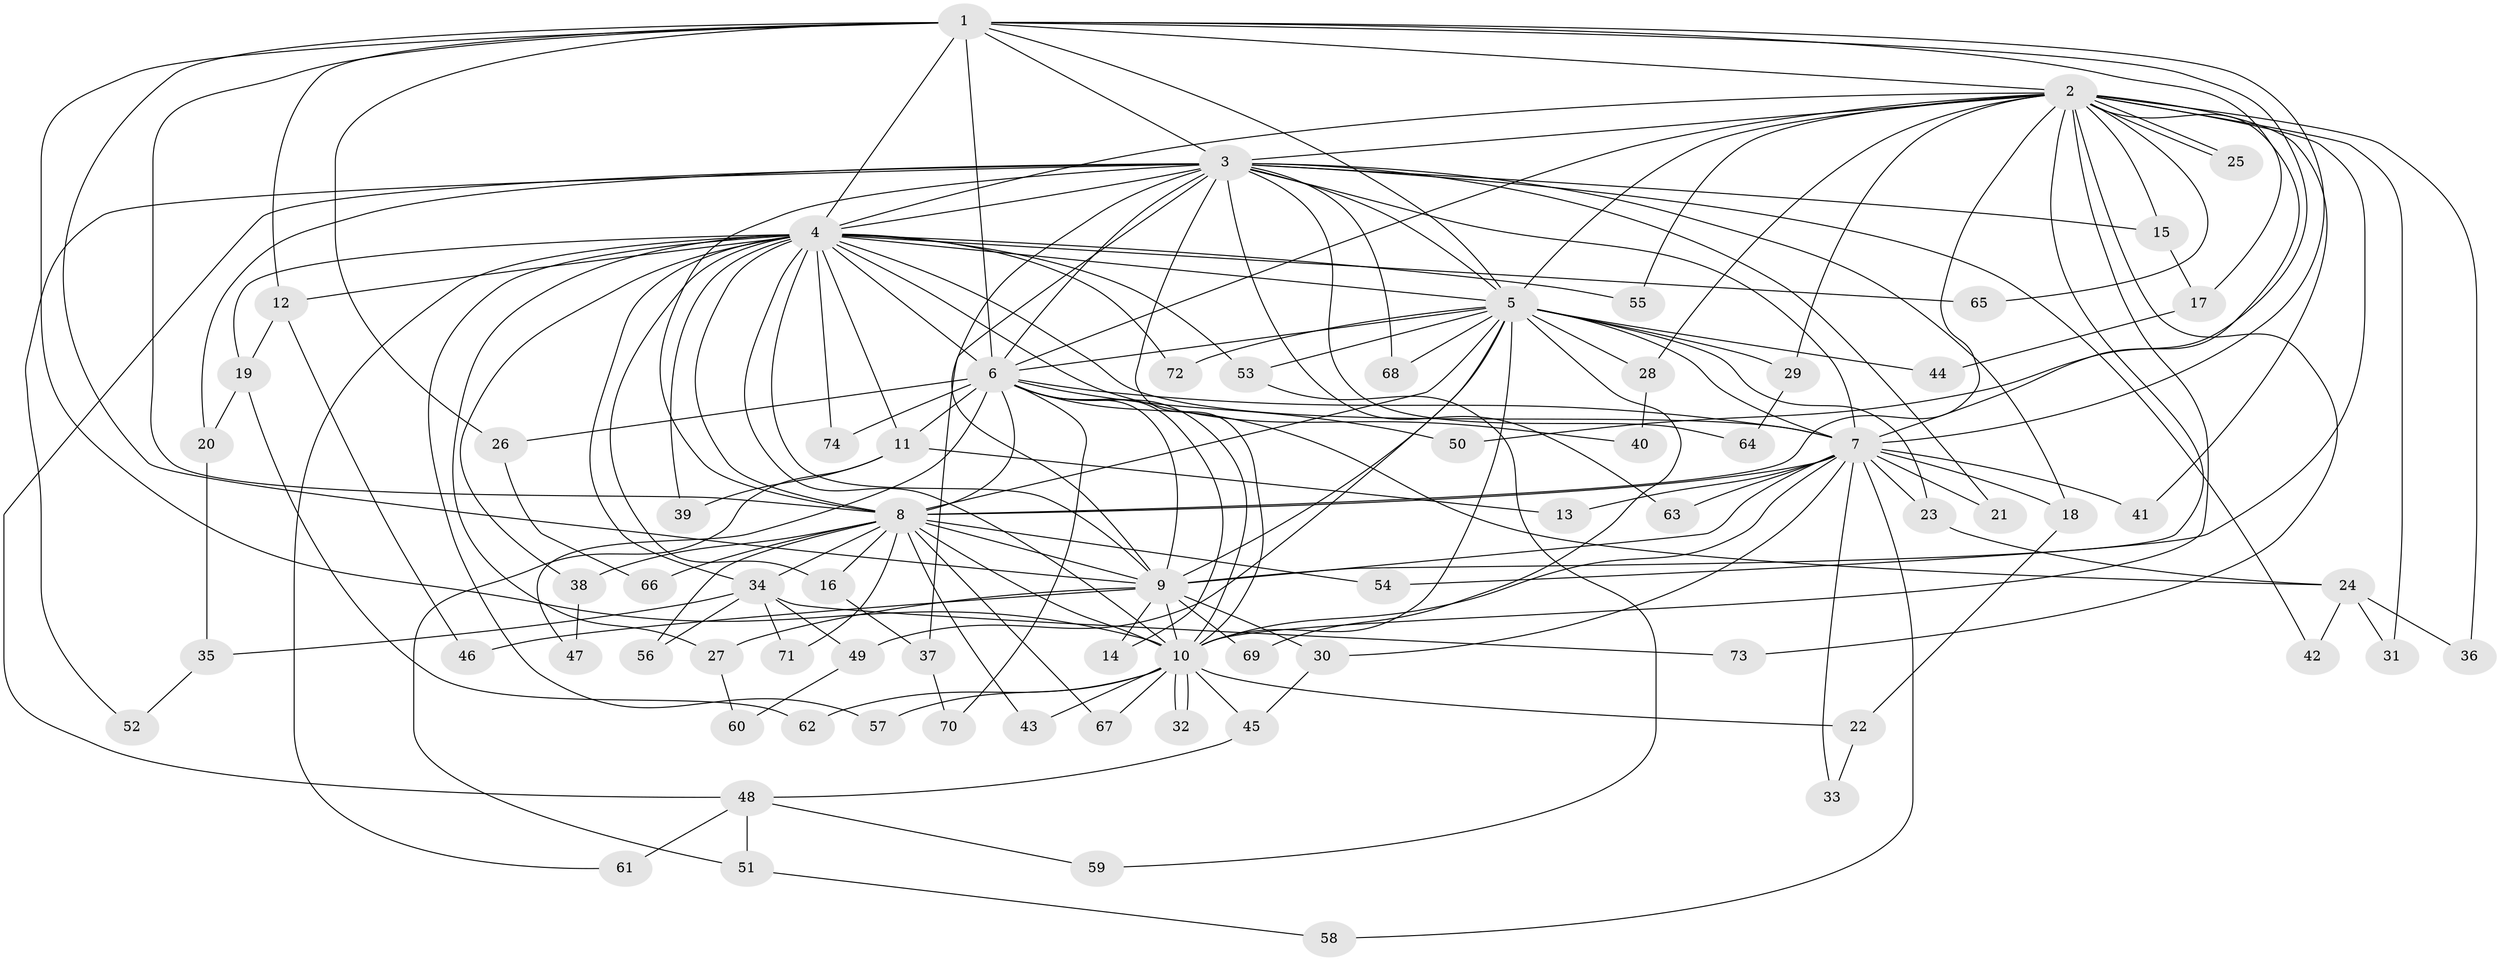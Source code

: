 // Generated by graph-tools (version 1.1) at 2025/25/03/09/25 03:25:43]
// undirected, 74 vertices, 173 edges
graph export_dot {
graph [start="1"]
  node [color=gray90,style=filled];
  1;
  2;
  3;
  4;
  5;
  6;
  7;
  8;
  9;
  10;
  11;
  12;
  13;
  14;
  15;
  16;
  17;
  18;
  19;
  20;
  21;
  22;
  23;
  24;
  25;
  26;
  27;
  28;
  29;
  30;
  31;
  32;
  33;
  34;
  35;
  36;
  37;
  38;
  39;
  40;
  41;
  42;
  43;
  44;
  45;
  46;
  47;
  48;
  49;
  50;
  51;
  52;
  53;
  54;
  55;
  56;
  57;
  58;
  59;
  60;
  61;
  62;
  63;
  64;
  65;
  66;
  67;
  68;
  69;
  70;
  71;
  72;
  73;
  74;
  1 -- 2;
  1 -- 3;
  1 -- 4;
  1 -- 5;
  1 -- 6;
  1 -- 7;
  1 -- 8;
  1 -- 9;
  1 -- 10;
  1 -- 12;
  1 -- 17;
  1 -- 26;
  1 -- 50;
  2 -- 3;
  2 -- 4;
  2 -- 5;
  2 -- 6;
  2 -- 7;
  2 -- 8;
  2 -- 9;
  2 -- 10;
  2 -- 15;
  2 -- 25;
  2 -- 25;
  2 -- 28;
  2 -- 29;
  2 -- 31;
  2 -- 36;
  2 -- 41;
  2 -- 54;
  2 -- 55;
  2 -- 65;
  2 -- 73;
  3 -- 4;
  3 -- 5;
  3 -- 6;
  3 -- 7;
  3 -- 8;
  3 -- 9;
  3 -- 10;
  3 -- 15;
  3 -- 18;
  3 -- 20;
  3 -- 21;
  3 -- 37;
  3 -- 42;
  3 -- 48;
  3 -- 52;
  3 -- 63;
  3 -- 64;
  3 -- 68;
  4 -- 5;
  4 -- 6;
  4 -- 7;
  4 -- 8;
  4 -- 9;
  4 -- 10;
  4 -- 11;
  4 -- 12;
  4 -- 16;
  4 -- 19;
  4 -- 27;
  4 -- 34;
  4 -- 38;
  4 -- 39;
  4 -- 40;
  4 -- 53;
  4 -- 55;
  4 -- 57;
  4 -- 61;
  4 -- 65;
  4 -- 72;
  4 -- 74;
  5 -- 6;
  5 -- 7;
  5 -- 8;
  5 -- 9;
  5 -- 10;
  5 -- 23;
  5 -- 28;
  5 -- 29;
  5 -- 44;
  5 -- 49;
  5 -- 53;
  5 -- 68;
  5 -- 69;
  5 -- 72;
  6 -- 7;
  6 -- 8;
  6 -- 9;
  6 -- 10;
  6 -- 11;
  6 -- 14;
  6 -- 24;
  6 -- 26;
  6 -- 47;
  6 -- 50;
  6 -- 70;
  6 -- 74;
  7 -- 8;
  7 -- 9;
  7 -- 10;
  7 -- 13;
  7 -- 18;
  7 -- 21;
  7 -- 23;
  7 -- 30;
  7 -- 33;
  7 -- 41;
  7 -- 58;
  7 -- 63;
  8 -- 9;
  8 -- 10;
  8 -- 16;
  8 -- 34;
  8 -- 38;
  8 -- 43;
  8 -- 54;
  8 -- 56;
  8 -- 66;
  8 -- 67;
  8 -- 71;
  9 -- 10;
  9 -- 14;
  9 -- 27;
  9 -- 30;
  9 -- 46;
  9 -- 69;
  10 -- 22;
  10 -- 32;
  10 -- 32;
  10 -- 43;
  10 -- 45;
  10 -- 57;
  10 -- 62;
  10 -- 67;
  11 -- 13;
  11 -- 39;
  11 -- 51;
  12 -- 19;
  12 -- 46;
  15 -- 17;
  16 -- 37;
  17 -- 44;
  18 -- 22;
  19 -- 20;
  19 -- 62;
  20 -- 35;
  22 -- 33;
  23 -- 24;
  24 -- 31;
  24 -- 36;
  24 -- 42;
  26 -- 66;
  27 -- 60;
  28 -- 40;
  29 -- 64;
  30 -- 45;
  34 -- 35;
  34 -- 49;
  34 -- 56;
  34 -- 71;
  34 -- 73;
  35 -- 52;
  37 -- 70;
  38 -- 47;
  45 -- 48;
  48 -- 51;
  48 -- 59;
  48 -- 61;
  49 -- 60;
  51 -- 58;
  53 -- 59;
}
